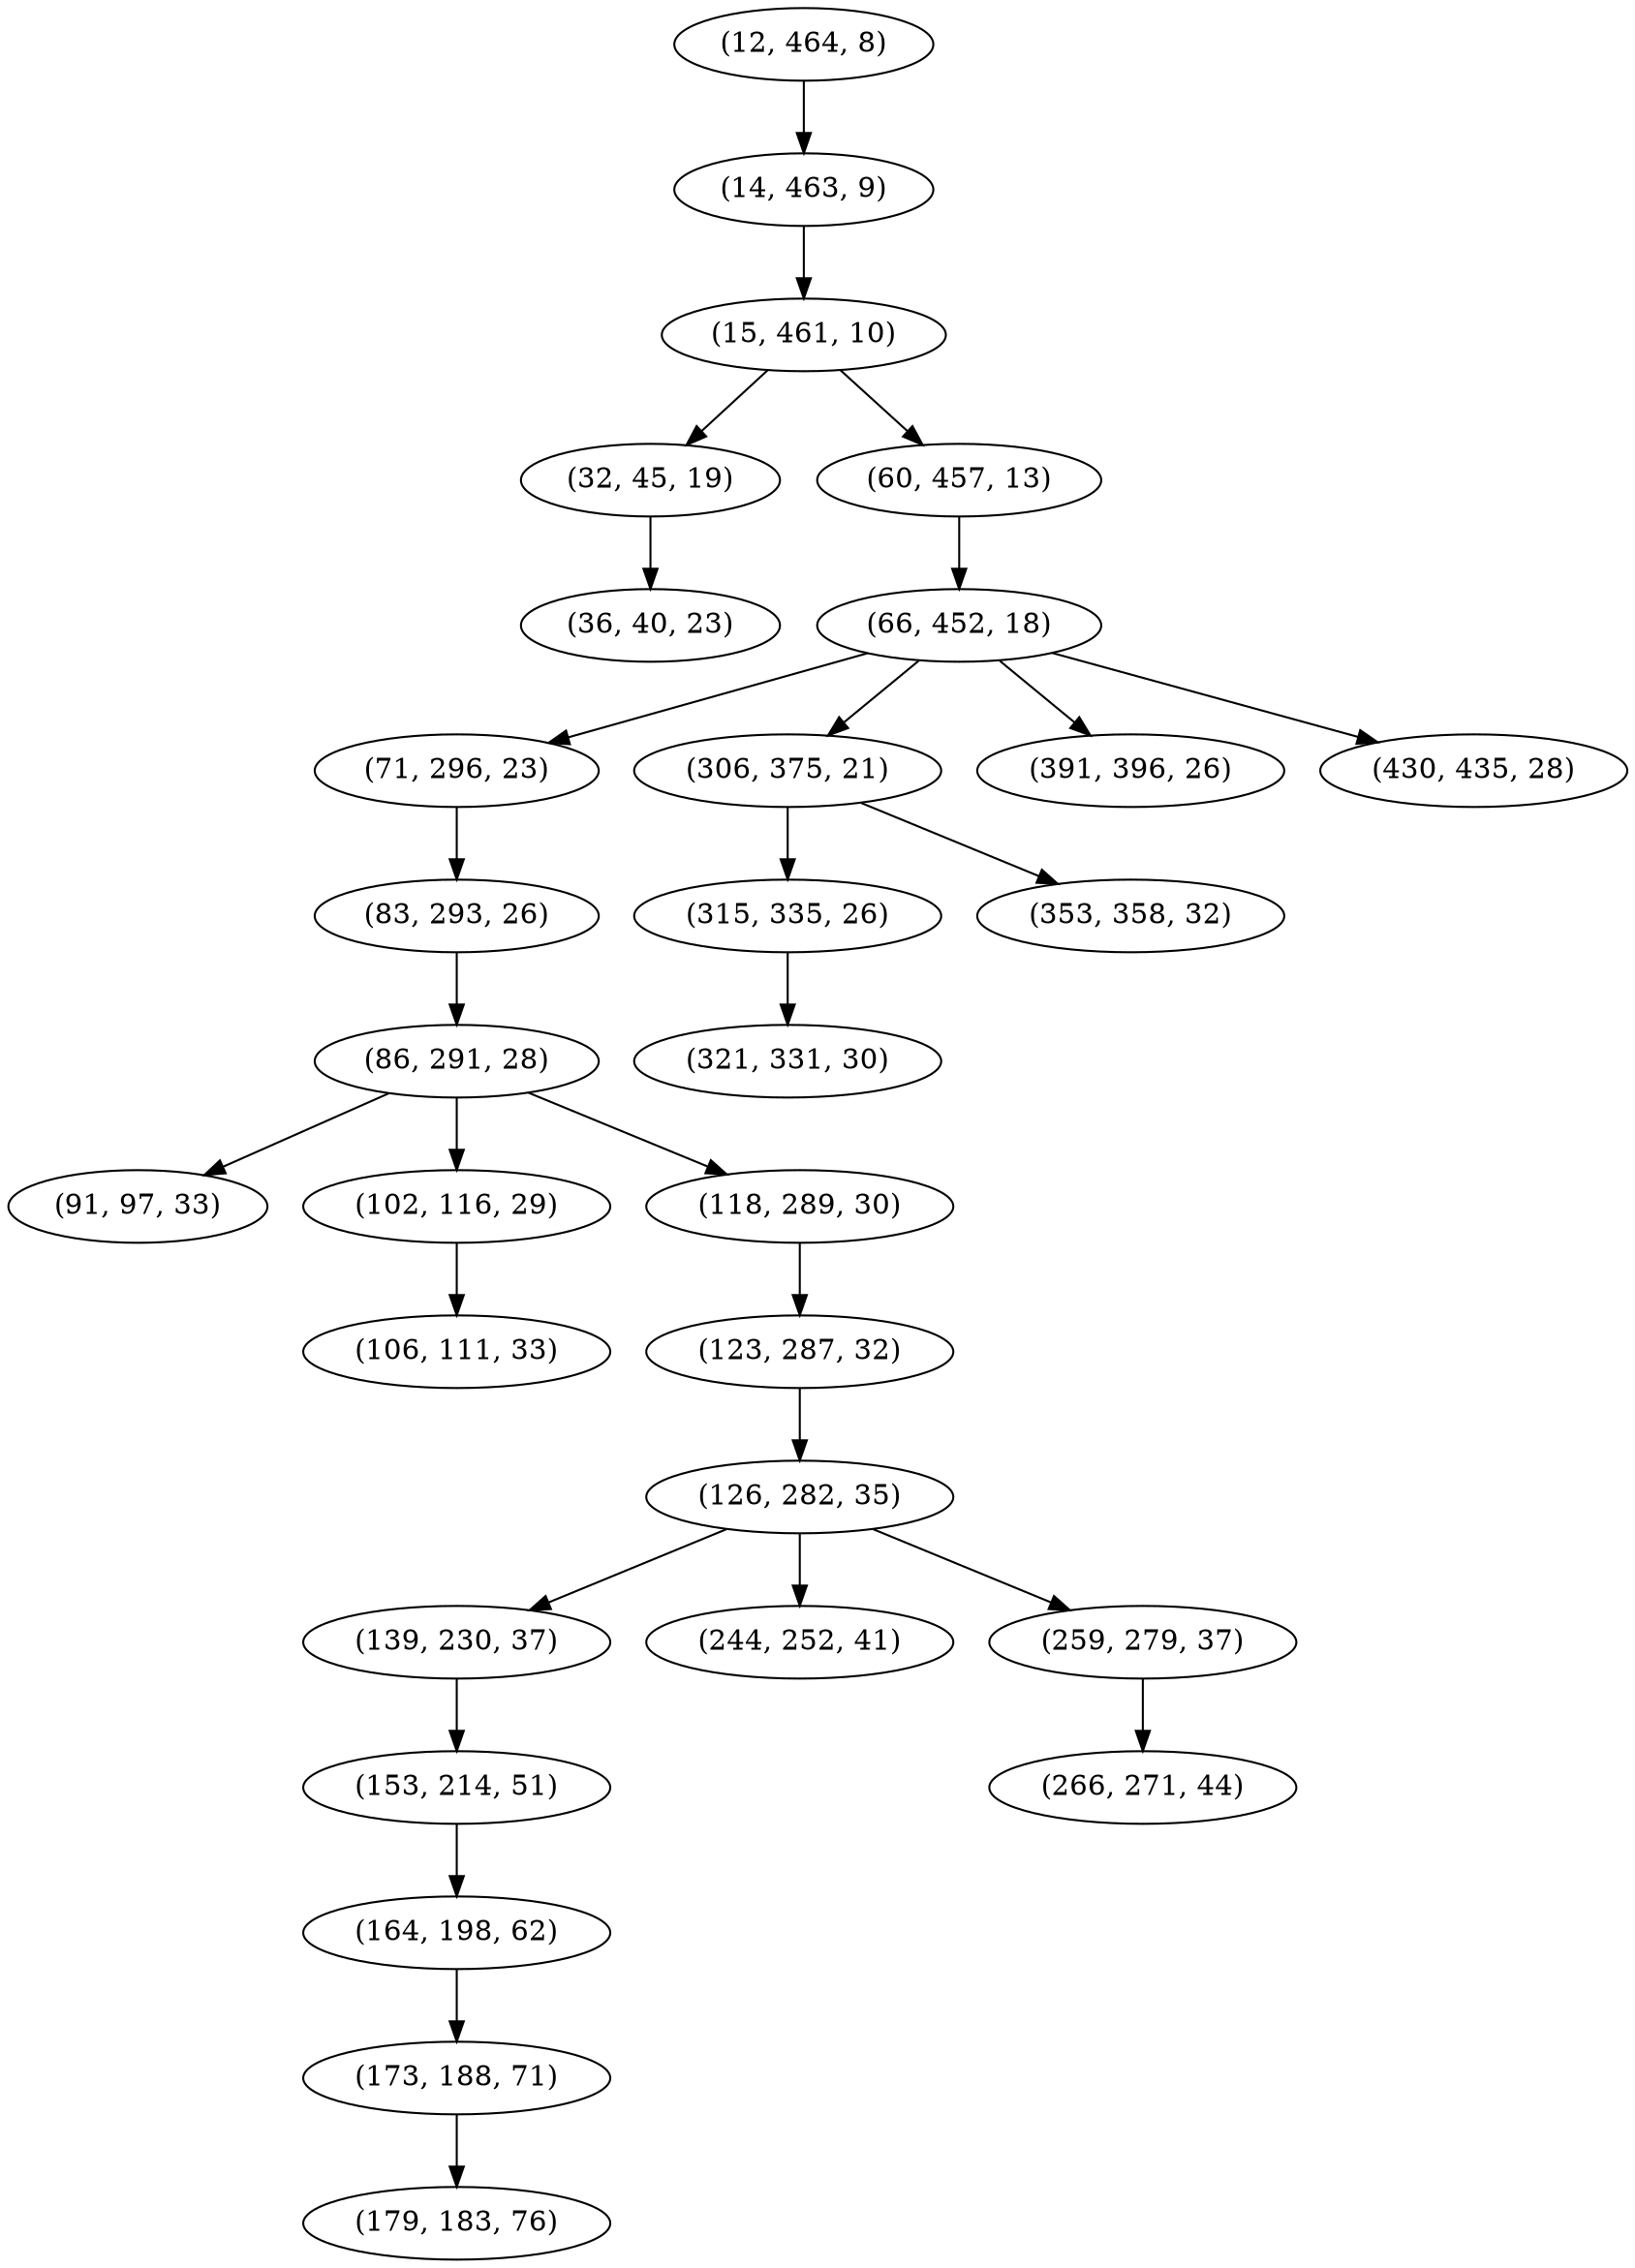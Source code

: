 digraph tree {
    "(12, 464, 8)";
    "(14, 463, 9)";
    "(15, 461, 10)";
    "(32, 45, 19)";
    "(36, 40, 23)";
    "(60, 457, 13)";
    "(66, 452, 18)";
    "(71, 296, 23)";
    "(83, 293, 26)";
    "(86, 291, 28)";
    "(91, 97, 33)";
    "(102, 116, 29)";
    "(106, 111, 33)";
    "(118, 289, 30)";
    "(123, 287, 32)";
    "(126, 282, 35)";
    "(139, 230, 37)";
    "(153, 214, 51)";
    "(164, 198, 62)";
    "(173, 188, 71)";
    "(179, 183, 76)";
    "(244, 252, 41)";
    "(259, 279, 37)";
    "(266, 271, 44)";
    "(306, 375, 21)";
    "(315, 335, 26)";
    "(321, 331, 30)";
    "(353, 358, 32)";
    "(391, 396, 26)";
    "(430, 435, 28)";
    "(12, 464, 8)" -> "(14, 463, 9)";
    "(14, 463, 9)" -> "(15, 461, 10)";
    "(15, 461, 10)" -> "(32, 45, 19)";
    "(15, 461, 10)" -> "(60, 457, 13)";
    "(32, 45, 19)" -> "(36, 40, 23)";
    "(60, 457, 13)" -> "(66, 452, 18)";
    "(66, 452, 18)" -> "(71, 296, 23)";
    "(66, 452, 18)" -> "(306, 375, 21)";
    "(66, 452, 18)" -> "(391, 396, 26)";
    "(66, 452, 18)" -> "(430, 435, 28)";
    "(71, 296, 23)" -> "(83, 293, 26)";
    "(83, 293, 26)" -> "(86, 291, 28)";
    "(86, 291, 28)" -> "(91, 97, 33)";
    "(86, 291, 28)" -> "(102, 116, 29)";
    "(86, 291, 28)" -> "(118, 289, 30)";
    "(102, 116, 29)" -> "(106, 111, 33)";
    "(118, 289, 30)" -> "(123, 287, 32)";
    "(123, 287, 32)" -> "(126, 282, 35)";
    "(126, 282, 35)" -> "(139, 230, 37)";
    "(126, 282, 35)" -> "(244, 252, 41)";
    "(126, 282, 35)" -> "(259, 279, 37)";
    "(139, 230, 37)" -> "(153, 214, 51)";
    "(153, 214, 51)" -> "(164, 198, 62)";
    "(164, 198, 62)" -> "(173, 188, 71)";
    "(173, 188, 71)" -> "(179, 183, 76)";
    "(259, 279, 37)" -> "(266, 271, 44)";
    "(306, 375, 21)" -> "(315, 335, 26)";
    "(306, 375, 21)" -> "(353, 358, 32)";
    "(315, 335, 26)" -> "(321, 331, 30)";
}
